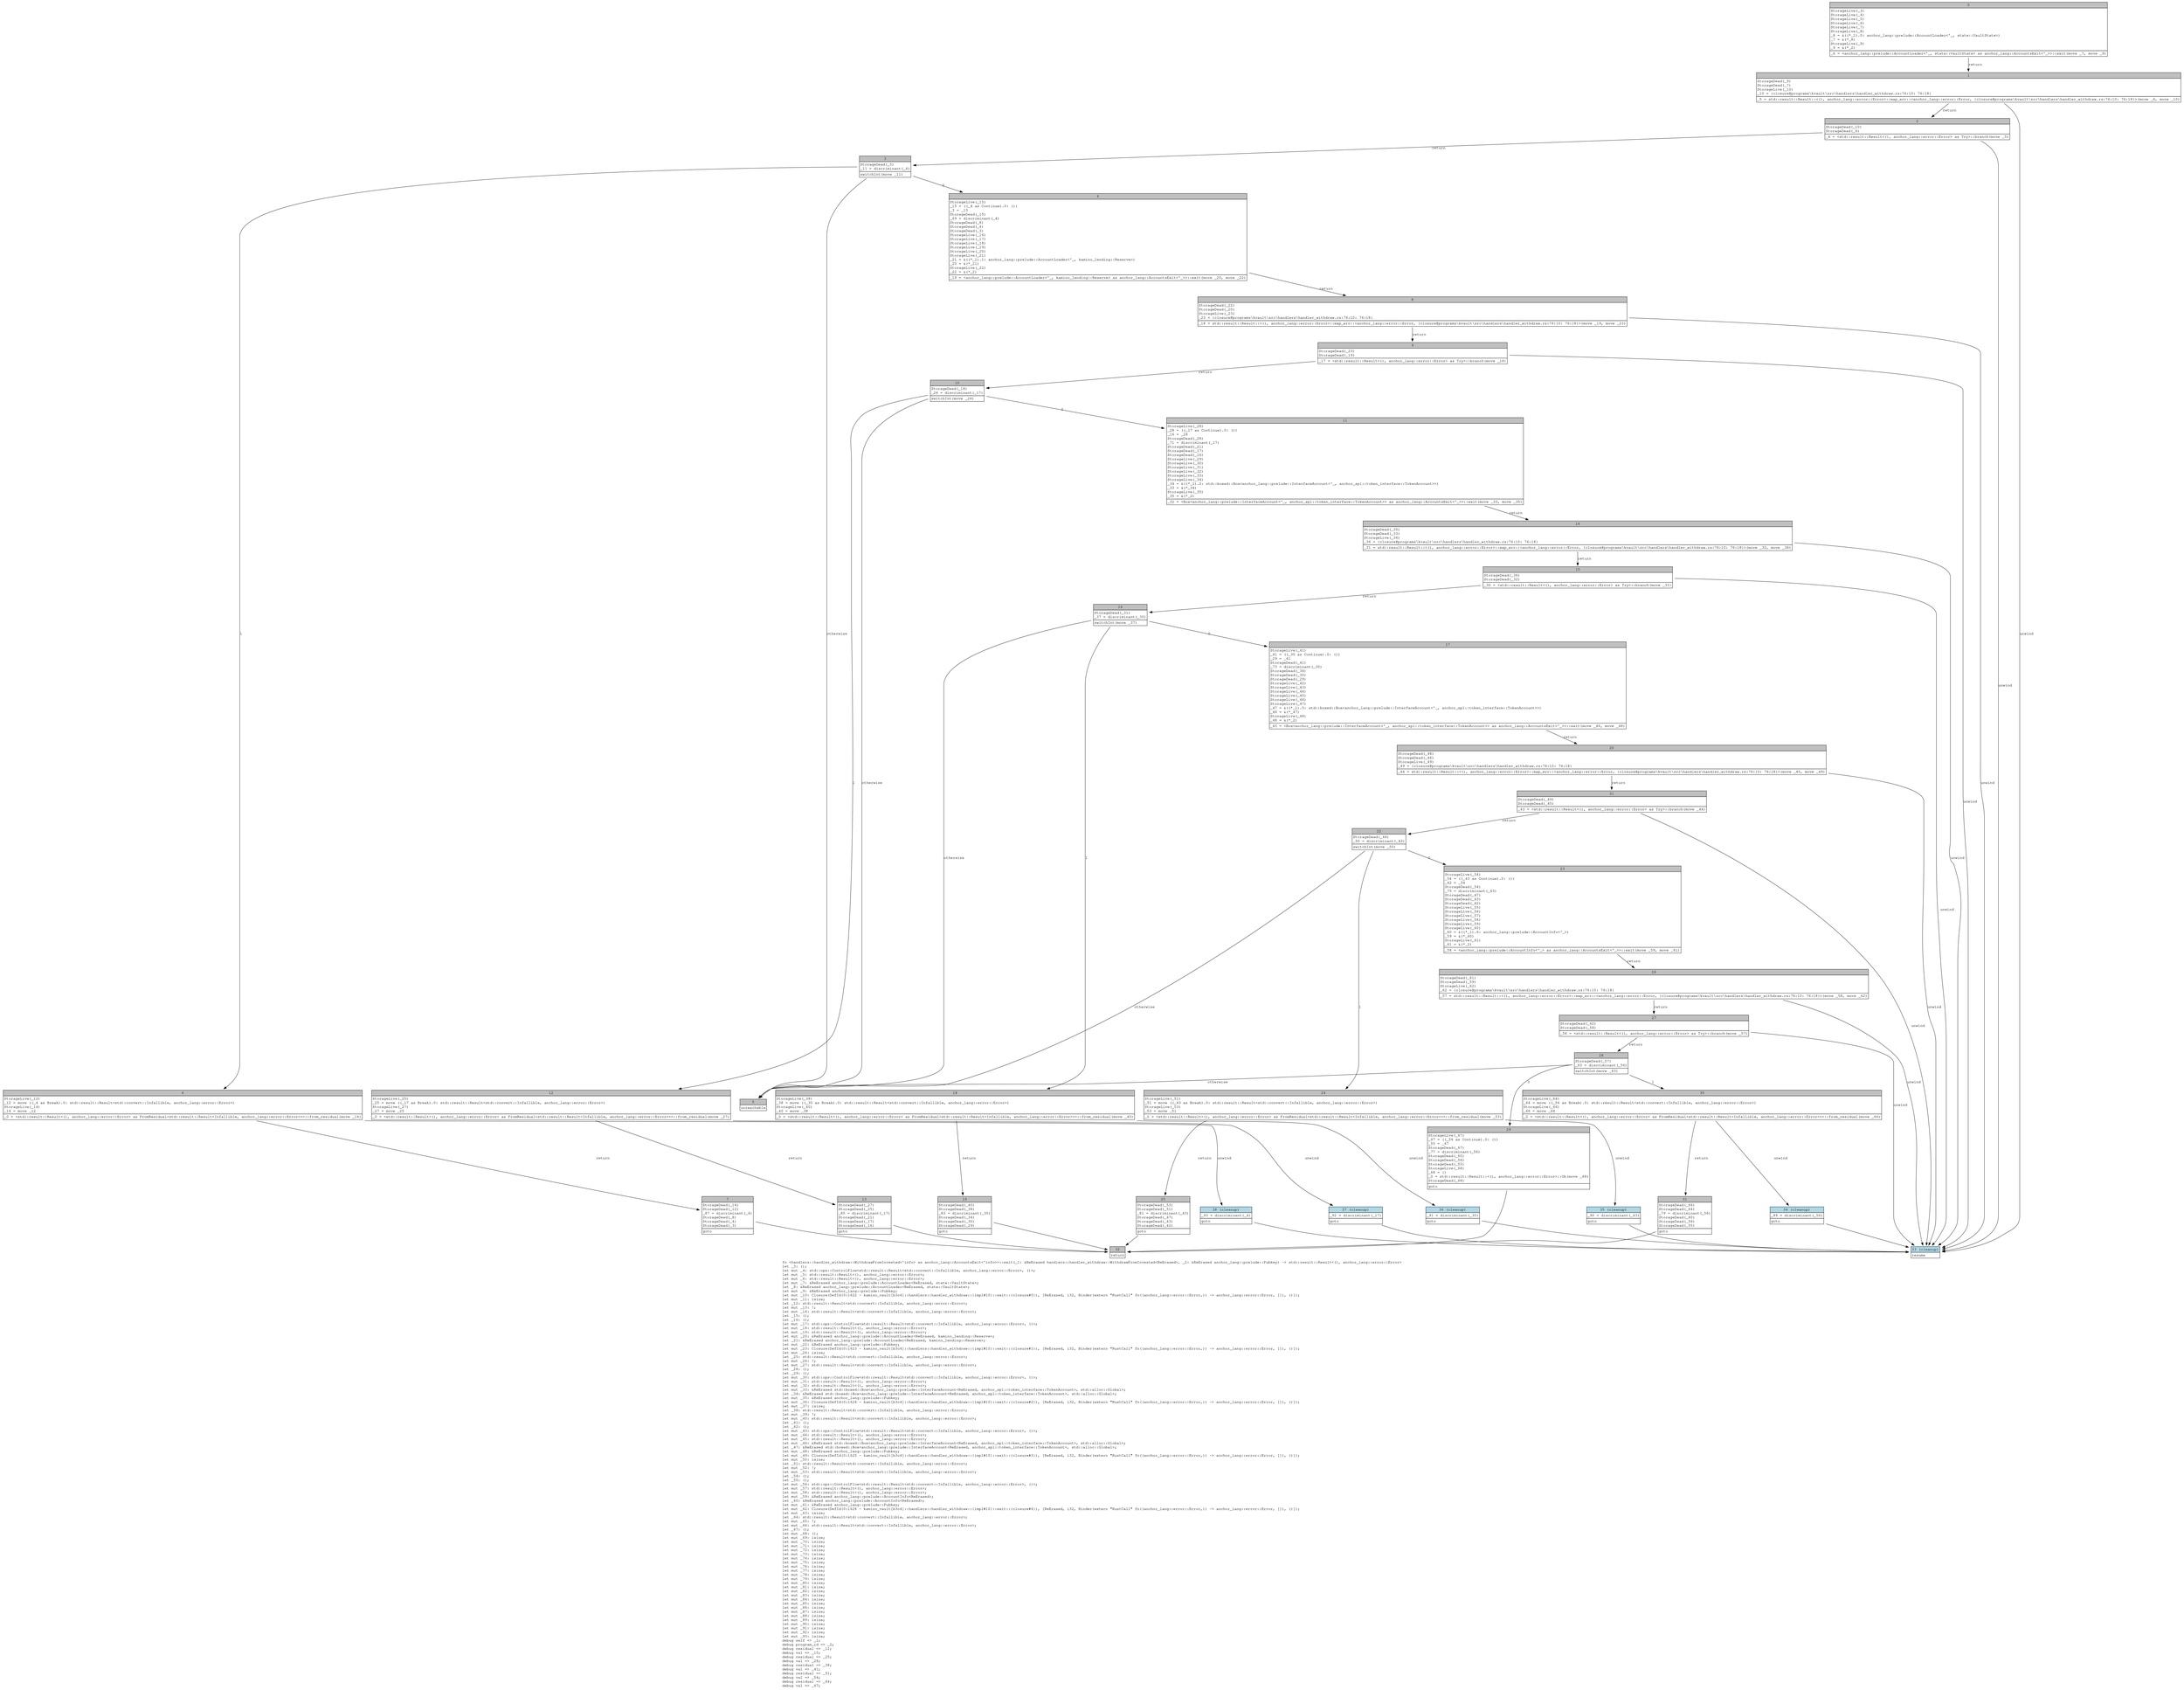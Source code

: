digraph Mir_0_1621 {
    graph [fontname="Courier, monospace"];
    node [fontname="Courier, monospace"];
    edge [fontname="Courier, monospace"];
    label=<fn &lt;handlers::handler_withdraw::WithdrawFromInvested&lt;'info&gt; as anchor_lang::AccountsExit&lt;'info&gt;&gt;::exit(_1: &amp;ReErased handlers::handler_withdraw::WithdrawFromInvested&lt;ReErased&gt;, _2: &amp;ReErased anchor_lang::prelude::Pubkey) -&gt; std::result::Result&lt;(), anchor_lang::error::Error&gt;<br align="left"/>let _3: ();<br align="left"/>let mut _4: std::ops::ControlFlow&lt;std::result::Result&lt;std::convert::Infallible, anchor_lang::error::Error&gt;, ()&gt;;<br align="left"/>let mut _5: std::result::Result&lt;(), anchor_lang::error::Error&gt;;<br align="left"/>let mut _6: std::result::Result&lt;(), anchor_lang::error::Error&gt;;<br align="left"/>let mut _7: &amp;ReErased anchor_lang::prelude::AccountLoader&lt;ReErased, state::VaultState&gt;;<br align="left"/>let _8: &amp;ReErased anchor_lang::prelude::AccountLoader&lt;ReErased, state::VaultState&gt;;<br align="left"/>let mut _9: &amp;ReErased anchor_lang::prelude::Pubkey;<br align="left"/>let mut _10: Closure(DefId(0:1622 ~ kamino_vault[b3c4]::handlers::handler_withdraw::{impl#10}::exit::{closure#0}), [ReErased, i32, Binder(extern &quot;RustCall&quot; fn((anchor_lang::error::Error,)) -&gt; anchor_lang::error::Error, []), ()]);<br align="left"/>let mut _11: isize;<br align="left"/>let _12: std::result::Result&lt;std::convert::Infallible, anchor_lang::error::Error&gt;;<br align="left"/>let mut _13: !;<br align="left"/>let mut _14: std::result::Result&lt;std::convert::Infallible, anchor_lang::error::Error&gt;;<br align="left"/>let _15: ();<br align="left"/>let _16: ();<br align="left"/>let mut _17: std::ops::ControlFlow&lt;std::result::Result&lt;std::convert::Infallible, anchor_lang::error::Error&gt;, ()&gt;;<br align="left"/>let mut _18: std::result::Result&lt;(), anchor_lang::error::Error&gt;;<br align="left"/>let mut _19: std::result::Result&lt;(), anchor_lang::error::Error&gt;;<br align="left"/>let mut _20: &amp;ReErased anchor_lang::prelude::AccountLoader&lt;ReErased, kamino_lending::Reserve&gt;;<br align="left"/>let _21: &amp;ReErased anchor_lang::prelude::AccountLoader&lt;ReErased, kamino_lending::Reserve&gt;;<br align="left"/>let mut _22: &amp;ReErased anchor_lang::prelude::Pubkey;<br align="left"/>let mut _23: Closure(DefId(0:1623 ~ kamino_vault[b3c4]::handlers::handler_withdraw::{impl#10}::exit::{closure#1}), [ReErased, i32, Binder(extern &quot;RustCall&quot; fn((anchor_lang::error::Error,)) -&gt; anchor_lang::error::Error, []), ()]);<br align="left"/>let mut _24: isize;<br align="left"/>let _25: std::result::Result&lt;std::convert::Infallible, anchor_lang::error::Error&gt;;<br align="left"/>let mut _26: !;<br align="left"/>let mut _27: std::result::Result&lt;std::convert::Infallible, anchor_lang::error::Error&gt;;<br align="left"/>let _28: ();<br align="left"/>let _29: ();<br align="left"/>let mut _30: std::ops::ControlFlow&lt;std::result::Result&lt;std::convert::Infallible, anchor_lang::error::Error&gt;, ()&gt;;<br align="left"/>let mut _31: std::result::Result&lt;(), anchor_lang::error::Error&gt;;<br align="left"/>let mut _32: std::result::Result&lt;(), anchor_lang::error::Error&gt;;<br align="left"/>let mut _33: &amp;ReErased std::boxed::Box&lt;anchor_lang::prelude::InterfaceAccount&lt;ReErased, anchor_spl::token_interface::TokenAccount&gt;, std::alloc::Global&gt;;<br align="left"/>let _34: &amp;ReErased std::boxed::Box&lt;anchor_lang::prelude::InterfaceAccount&lt;ReErased, anchor_spl::token_interface::TokenAccount&gt;, std::alloc::Global&gt;;<br align="left"/>let mut _35: &amp;ReErased anchor_lang::prelude::Pubkey;<br align="left"/>let mut _36: Closure(DefId(0:1624 ~ kamino_vault[b3c4]::handlers::handler_withdraw::{impl#10}::exit::{closure#2}), [ReErased, i32, Binder(extern &quot;RustCall&quot; fn((anchor_lang::error::Error,)) -&gt; anchor_lang::error::Error, []), ()]);<br align="left"/>let mut _37: isize;<br align="left"/>let _38: std::result::Result&lt;std::convert::Infallible, anchor_lang::error::Error&gt;;<br align="left"/>let mut _39: !;<br align="left"/>let mut _40: std::result::Result&lt;std::convert::Infallible, anchor_lang::error::Error&gt;;<br align="left"/>let _41: ();<br align="left"/>let _42: ();<br align="left"/>let mut _43: std::ops::ControlFlow&lt;std::result::Result&lt;std::convert::Infallible, anchor_lang::error::Error&gt;, ()&gt;;<br align="left"/>let mut _44: std::result::Result&lt;(), anchor_lang::error::Error&gt;;<br align="left"/>let mut _45: std::result::Result&lt;(), anchor_lang::error::Error&gt;;<br align="left"/>let mut _46: &amp;ReErased std::boxed::Box&lt;anchor_lang::prelude::InterfaceAccount&lt;ReErased, anchor_spl::token_interface::TokenAccount&gt;, std::alloc::Global&gt;;<br align="left"/>let _47: &amp;ReErased std::boxed::Box&lt;anchor_lang::prelude::InterfaceAccount&lt;ReErased, anchor_spl::token_interface::TokenAccount&gt;, std::alloc::Global&gt;;<br align="left"/>let mut _48: &amp;ReErased anchor_lang::prelude::Pubkey;<br align="left"/>let mut _49: Closure(DefId(0:1625 ~ kamino_vault[b3c4]::handlers::handler_withdraw::{impl#10}::exit::{closure#3}), [ReErased, i32, Binder(extern &quot;RustCall&quot; fn((anchor_lang::error::Error,)) -&gt; anchor_lang::error::Error, []), ()]);<br align="left"/>let mut _50: isize;<br align="left"/>let _51: std::result::Result&lt;std::convert::Infallible, anchor_lang::error::Error&gt;;<br align="left"/>let mut _52: !;<br align="left"/>let mut _53: std::result::Result&lt;std::convert::Infallible, anchor_lang::error::Error&gt;;<br align="left"/>let _54: ();<br align="left"/>let _55: ();<br align="left"/>let mut _56: std::ops::ControlFlow&lt;std::result::Result&lt;std::convert::Infallible, anchor_lang::error::Error&gt;, ()&gt;;<br align="left"/>let mut _57: std::result::Result&lt;(), anchor_lang::error::Error&gt;;<br align="left"/>let mut _58: std::result::Result&lt;(), anchor_lang::error::Error&gt;;<br align="left"/>let mut _59: &amp;ReErased anchor_lang::prelude::AccountInfo&lt;ReErased&gt;;<br align="left"/>let _60: &amp;ReErased anchor_lang::prelude::AccountInfo&lt;ReErased&gt;;<br align="left"/>let mut _61: &amp;ReErased anchor_lang::prelude::Pubkey;<br align="left"/>let mut _62: Closure(DefId(0:1626 ~ kamino_vault[b3c4]::handlers::handler_withdraw::{impl#10}::exit::{closure#4}), [ReErased, i32, Binder(extern &quot;RustCall&quot; fn((anchor_lang::error::Error,)) -&gt; anchor_lang::error::Error, []), ()]);<br align="left"/>let mut _63: isize;<br align="left"/>let _64: std::result::Result&lt;std::convert::Infallible, anchor_lang::error::Error&gt;;<br align="left"/>let mut _65: !;<br align="left"/>let mut _66: std::result::Result&lt;std::convert::Infallible, anchor_lang::error::Error&gt;;<br align="left"/>let _67: ();<br align="left"/>let mut _68: ();<br align="left"/>let mut _69: isize;<br align="left"/>let mut _70: isize;<br align="left"/>let mut _71: isize;<br align="left"/>let mut _72: isize;<br align="left"/>let mut _73: isize;<br align="left"/>let mut _74: isize;<br align="left"/>let mut _75: isize;<br align="left"/>let mut _76: isize;<br align="left"/>let mut _77: isize;<br align="left"/>let mut _78: isize;<br align="left"/>let mut _79: isize;<br align="left"/>let mut _80: isize;<br align="left"/>let mut _81: isize;<br align="left"/>let mut _82: isize;<br align="left"/>let mut _83: isize;<br align="left"/>let mut _84: isize;<br align="left"/>let mut _85: isize;<br align="left"/>let mut _86: isize;<br align="left"/>let mut _87: isize;<br align="left"/>let mut _88: isize;<br align="left"/>let mut _89: isize;<br align="left"/>let mut _90: isize;<br align="left"/>let mut _91: isize;<br align="left"/>let mut _92: isize;<br align="left"/>let mut _93: isize;<br align="left"/>debug self =&gt; _1;<br align="left"/>debug program_id =&gt; _2;<br align="left"/>debug residual =&gt; _12;<br align="left"/>debug val =&gt; _15;<br align="left"/>debug residual =&gt; _25;<br align="left"/>debug val =&gt; _28;<br align="left"/>debug residual =&gt; _38;<br align="left"/>debug val =&gt; _41;<br align="left"/>debug residual =&gt; _51;<br align="left"/>debug val =&gt; _54;<br align="left"/>debug residual =&gt; _64;<br align="left"/>debug val =&gt; _67;<br align="left"/>>;
    bb0__0_1621 [shape="none", label=<<table border="0" cellborder="1" cellspacing="0"><tr><td bgcolor="gray" align="center" colspan="1">0</td></tr><tr><td align="left" balign="left">StorageLive(_3)<br/>StorageLive(_4)<br/>StorageLive(_5)<br/>StorageLive(_6)<br/>StorageLive(_7)<br/>StorageLive(_8)<br/>_8 = &amp;((*_1).0: anchor_lang::prelude::AccountLoader&lt;'_, state::VaultState&gt;)<br/>_7 = &amp;(*_8)<br/>StorageLive(_9)<br/>_9 = &amp;(*_2)<br/></td></tr><tr><td align="left">_6 = &lt;anchor_lang::prelude::AccountLoader&lt;'_, state::VaultState&gt; as anchor_lang::AccountsExit&lt;'_&gt;&gt;::exit(move _7, move _9)</td></tr></table>>];
    bb1__0_1621 [shape="none", label=<<table border="0" cellborder="1" cellspacing="0"><tr><td bgcolor="gray" align="center" colspan="1">1</td></tr><tr><td align="left" balign="left">StorageDead(_9)<br/>StorageDead(_7)<br/>StorageLive(_10)<br/>_10 = {closure@programs\kvault\src\handlers\handler_withdraw.rs:76:10: 76:18}<br/></td></tr><tr><td align="left">_5 = std::result::Result::&lt;(), anchor_lang::error::Error&gt;::map_err::&lt;anchor_lang::error::Error, {closure@programs\kvault\src\handlers\handler_withdraw.rs:76:10: 76:18}&gt;(move _6, move _10)</td></tr></table>>];
    bb2__0_1621 [shape="none", label=<<table border="0" cellborder="1" cellspacing="0"><tr><td bgcolor="gray" align="center" colspan="1">2</td></tr><tr><td align="left" balign="left">StorageDead(_10)<br/>StorageDead(_6)<br/></td></tr><tr><td align="left">_4 = &lt;std::result::Result&lt;(), anchor_lang::error::Error&gt; as Try&gt;::branch(move _5)</td></tr></table>>];
    bb3__0_1621 [shape="none", label=<<table border="0" cellborder="1" cellspacing="0"><tr><td bgcolor="gray" align="center" colspan="1">3</td></tr><tr><td align="left" balign="left">StorageDead(_5)<br/>_11 = discriminant(_4)<br/></td></tr><tr><td align="left">switchInt(move _11)</td></tr></table>>];
    bb4__0_1621 [shape="none", label=<<table border="0" cellborder="1" cellspacing="0"><tr><td bgcolor="gray" align="center" colspan="1">4</td></tr><tr><td align="left" balign="left">StorageLive(_15)<br/>_15 = ((_4 as Continue).0: ())<br/>_3 = _15<br/>StorageDead(_15)<br/>_69 = discriminant(_4)<br/>StorageDead(_8)<br/>StorageDead(_4)<br/>StorageDead(_3)<br/>StorageLive(_16)<br/>StorageLive(_17)<br/>StorageLive(_18)<br/>StorageLive(_19)<br/>StorageLive(_20)<br/>StorageLive(_21)<br/>_21 = &amp;((*_1).1: anchor_lang::prelude::AccountLoader&lt;'_, kamino_lending::Reserve&gt;)<br/>_20 = &amp;(*_21)<br/>StorageLive(_22)<br/>_22 = &amp;(*_2)<br/></td></tr><tr><td align="left">_19 = &lt;anchor_lang::prelude::AccountLoader&lt;'_, kamino_lending::Reserve&gt; as anchor_lang::AccountsExit&lt;'_&gt;&gt;::exit(move _20, move _22)</td></tr></table>>];
    bb5__0_1621 [shape="none", label=<<table border="0" cellborder="1" cellspacing="0"><tr><td bgcolor="gray" align="center" colspan="1">5</td></tr><tr><td align="left">unreachable</td></tr></table>>];
    bb6__0_1621 [shape="none", label=<<table border="0" cellborder="1" cellspacing="0"><tr><td bgcolor="gray" align="center" colspan="1">6</td></tr><tr><td align="left" balign="left">StorageLive(_12)<br/>_12 = move ((_4 as Break).0: std::result::Result&lt;std::convert::Infallible, anchor_lang::error::Error&gt;)<br/>StorageLive(_14)<br/>_14 = move _12<br/></td></tr><tr><td align="left">_0 = &lt;std::result::Result&lt;(), anchor_lang::error::Error&gt; as FromResidual&lt;std::result::Result&lt;Infallible, anchor_lang::error::Error&gt;&gt;&gt;::from_residual(move _14)</td></tr></table>>];
    bb7__0_1621 [shape="none", label=<<table border="0" cellborder="1" cellspacing="0"><tr><td bgcolor="gray" align="center" colspan="1">7</td></tr><tr><td align="left" balign="left">StorageDead(_14)<br/>StorageDead(_12)<br/>_87 = discriminant(_4)<br/>StorageDead(_8)<br/>StorageDead(_4)<br/>StorageDead(_3)<br/></td></tr><tr><td align="left">goto</td></tr></table>>];
    bb8__0_1621 [shape="none", label=<<table border="0" cellborder="1" cellspacing="0"><tr><td bgcolor="gray" align="center" colspan="1">8</td></tr><tr><td align="left" balign="left">StorageDead(_22)<br/>StorageDead(_20)<br/>StorageLive(_23)<br/>_23 = {closure@programs\kvault\src\handlers\handler_withdraw.rs:76:10: 76:18}<br/></td></tr><tr><td align="left">_18 = std::result::Result::&lt;(), anchor_lang::error::Error&gt;::map_err::&lt;anchor_lang::error::Error, {closure@programs\kvault\src\handlers\handler_withdraw.rs:76:10: 76:18}&gt;(move _19, move _23)</td></tr></table>>];
    bb9__0_1621 [shape="none", label=<<table border="0" cellborder="1" cellspacing="0"><tr><td bgcolor="gray" align="center" colspan="1">9</td></tr><tr><td align="left" balign="left">StorageDead(_23)<br/>StorageDead(_19)<br/></td></tr><tr><td align="left">_17 = &lt;std::result::Result&lt;(), anchor_lang::error::Error&gt; as Try&gt;::branch(move _18)</td></tr></table>>];
    bb10__0_1621 [shape="none", label=<<table border="0" cellborder="1" cellspacing="0"><tr><td bgcolor="gray" align="center" colspan="1">10</td></tr><tr><td align="left" balign="left">StorageDead(_18)<br/>_24 = discriminant(_17)<br/></td></tr><tr><td align="left">switchInt(move _24)</td></tr></table>>];
    bb11__0_1621 [shape="none", label=<<table border="0" cellborder="1" cellspacing="0"><tr><td bgcolor="gray" align="center" colspan="1">11</td></tr><tr><td align="left" balign="left">StorageLive(_28)<br/>_28 = ((_17 as Continue).0: ())<br/>_16 = _28<br/>StorageDead(_28)<br/>_71 = discriminant(_17)<br/>StorageDead(_21)<br/>StorageDead(_17)<br/>StorageDead(_16)<br/>StorageLive(_29)<br/>StorageLive(_30)<br/>StorageLive(_31)<br/>StorageLive(_32)<br/>StorageLive(_33)<br/>StorageLive(_34)<br/>_34 = &amp;((*_1).2: std::boxed::Box&lt;anchor_lang::prelude::InterfaceAccount&lt;'_, anchor_spl::token_interface::TokenAccount&gt;&gt;)<br/>_33 = &amp;(*_34)<br/>StorageLive(_35)<br/>_35 = &amp;(*_2)<br/></td></tr><tr><td align="left">_32 = &lt;Box&lt;anchor_lang::prelude::InterfaceAccount&lt;'_, anchor_spl::token_interface::TokenAccount&gt;&gt; as anchor_lang::AccountsExit&lt;'_&gt;&gt;::exit(move _33, move _35)</td></tr></table>>];
    bb12__0_1621 [shape="none", label=<<table border="0" cellborder="1" cellspacing="0"><tr><td bgcolor="gray" align="center" colspan="1">12</td></tr><tr><td align="left" balign="left">StorageLive(_25)<br/>_25 = move ((_17 as Break).0: std::result::Result&lt;std::convert::Infallible, anchor_lang::error::Error&gt;)<br/>StorageLive(_27)<br/>_27 = move _25<br/></td></tr><tr><td align="left">_0 = &lt;std::result::Result&lt;(), anchor_lang::error::Error&gt; as FromResidual&lt;std::result::Result&lt;Infallible, anchor_lang::error::Error&gt;&gt;&gt;::from_residual(move _27)</td></tr></table>>];
    bb13__0_1621 [shape="none", label=<<table border="0" cellborder="1" cellspacing="0"><tr><td bgcolor="gray" align="center" colspan="1">13</td></tr><tr><td align="left" balign="left">StorageDead(_27)<br/>StorageDead(_25)<br/>_85 = discriminant(_17)<br/>StorageDead(_21)<br/>StorageDead(_17)<br/>StorageDead(_16)<br/></td></tr><tr><td align="left">goto</td></tr></table>>];
    bb14__0_1621 [shape="none", label=<<table border="0" cellborder="1" cellspacing="0"><tr><td bgcolor="gray" align="center" colspan="1">14</td></tr><tr><td align="left" balign="left">StorageDead(_35)<br/>StorageDead(_33)<br/>StorageLive(_36)<br/>_36 = {closure@programs\kvault\src\handlers\handler_withdraw.rs:76:10: 76:18}<br/></td></tr><tr><td align="left">_31 = std::result::Result::&lt;(), anchor_lang::error::Error&gt;::map_err::&lt;anchor_lang::error::Error, {closure@programs\kvault\src\handlers\handler_withdraw.rs:76:10: 76:18}&gt;(move _32, move _36)</td></tr></table>>];
    bb15__0_1621 [shape="none", label=<<table border="0" cellborder="1" cellspacing="0"><tr><td bgcolor="gray" align="center" colspan="1">15</td></tr><tr><td align="left" balign="left">StorageDead(_36)<br/>StorageDead(_32)<br/></td></tr><tr><td align="left">_30 = &lt;std::result::Result&lt;(), anchor_lang::error::Error&gt; as Try&gt;::branch(move _31)</td></tr></table>>];
    bb16__0_1621 [shape="none", label=<<table border="0" cellborder="1" cellspacing="0"><tr><td bgcolor="gray" align="center" colspan="1">16</td></tr><tr><td align="left" balign="left">StorageDead(_31)<br/>_37 = discriminant(_30)<br/></td></tr><tr><td align="left">switchInt(move _37)</td></tr></table>>];
    bb17__0_1621 [shape="none", label=<<table border="0" cellborder="1" cellspacing="0"><tr><td bgcolor="gray" align="center" colspan="1">17</td></tr><tr><td align="left" balign="left">StorageLive(_41)<br/>_41 = ((_30 as Continue).0: ())<br/>_29 = _41<br/>StorageDead(_41)<br/>_73 = discriminant(_30)<br/>StorageDead(_34)<br/>StorageDead(_30)<br/>StorageDead(_29)<br/>StorageLive(_42)<br/>StorageLive(_43)<br/>StorageLive(_44)<br/>StorageLive(_45)<br/>StorageLive(_46)<br/>StorageLive(_47)<br/>_47 = &amp;((*_1).5: std::boxed::Box&lt;anchor_lang::prelude::InterfaceAccount&lt;'_, anchor_spl::token_interface::TokenAccount&gt;&gt;)<br/>_46 = &amp;(*_47)<br/>StorageLive(_48)<br/>_48 = &amp;(*_2)<br/></td></tr><tr><td align="left">_45 = &lt;Box&lt;anchor_lang::prelude::InterfaceAccount&lt;'_, anchor_spl::token_interface::TokenAccount&gt;&gt; as anchor_lang::AccountsExit&lt;'_&gt;&gt;::exit(move _46, move _48)</td></tr></table>>];
    bb18__0_1621 [shape="none", label=<<table border="0" cellborder="1" cellspacing="0"><tr><td bgcolor="gray" align="center" colspan="1">18</td></tr><tr><td align="left" balign="left">StorageLive(_38)<br/>_38 = move ((_30 as Break).0: std::result::Result&lt;std::convert::Infallible, anchor_lang::error::Error&gt;)<br/>StorageLive(_40)<br/>_40 = move _38<br/></td></tr><tr><td align="left">_0 = &lt;std::result::Result&lt;(), anchor_lang::error::Error&gt; as FromResidual&lt;std::result::Result&lt;Infallible, anchor_lang::error::Error&gt;&gt;&gt;::from_residual(move _40)</td></tr></table>>];
    bb19__0_1621 [shape="none", label=<<table border="0" cellborder="1" cellspacing="0"><tr><td bgcolor="gray" align="center" colspan="1">19</td></tr><tr><td align="left" balign="left">StorageDead(_40)<br/>StorageDead(_38)<br/>_83 = discriminant(_30)<br/>StorageDead(_34)<br/>StorageDead(_30)<br/>StorageDead(_29)<br/></td></tr><tr><td align="left">goto</td></tr></table>>];
    bb20__0_1621 [shape="none", label=<<table border="0" cellborder="1" cellspacing="0"><tr><td bgcolor="gray" align="center" colspan="1">20</td></tr><tr><td align="left" balign="left">StorageDead(_48)<br/>StorageDead(_46)<br/>StorageLive(_49)<br/>_49 = {closure@programs\kvault\src\handlers\handler_withdraw.rs:76:10: 76:18}<br/></td></tr><tr><td align="left">_44 = std::result::Result::&lt;(), anchor_lang::error::Error&gt;::map_err::&lt;anchor_lang::error::Error, {closure@programs\kvault\src\handlers\handler_withdraw.rs:76:10: 76:18}&gt;(move _45, move _49)</td></tr></table>>];
    bb21__0_1621 [shape="none", label=<<table border="0" cellborder="1" cellspacing="0"><tr><td bgcolor="gray" align="center" colspan="1">21</td></tr><tr><td align="left" balign="left">StorageDead(_49)<br/>StorageDead(_45)<br/></td></tr><tr><td align="left">_43 = &lt;std::result::Result&lt;(), anchor_lang::error::Error&gt; as Try&gt;::branch(move _44)</td></tr></table>>];
    bb22__0_1621 [shape="none", label=<<table border="0" cellborder="1" cellspacing="0"><tr><td bgcolor="gray" align="center" colspan="1">22</td></tr><tr><td align="left" balign="left">StorageDead(_44)<br/>_50 = discriminant(_43)<br/></td></tr><tr><td align="left">switchInt(move _50)</td></tr></table>>];
    bb23__0_1621 [shape="none", label=<<table border="0" cellborder="1" cellspacing="0"><tr><td bgcolor="gray" align="center" colspan="1">23</td></tr><tr><td align="left" balign="left">StorageLive(_54)<br/>_54 = ((_43 as Continue).0: ())<br/>_42 = _54<br/>StorageDead(_54)<br/>_75 = discriminant(_43)<br/>StorageDead(_47)<br/>StorageDead(_43)<br/>StorageDead(_42)<br/>StorageLive(_55)<br/>StorageLive(_56)<br/>StorageLive(_57)<br/>StorageLive(_58)<br/>StorageLive(_59)<br/>StorageLive(_60)<br/>_60 = &amp;((*_1).6: anchor_lang::prelude::AccountInfo&lt;'_&gt;)<br/>_59 = &amp;(*_60)<br/>StorageLive(_61)<br/>_61 = &amp;(*_2)<br/></td></tr><tr><td align="left">_58 = &lt;anchor_lang::prelude::AccountInfo&lt;'_&gt; as anchor_lang::AccountsExit&lt;'_&gt;&gt;::exit(move _59, move _61)</td></tr></table>>];
    bb24__0_1621 [shape="none", label=<<table border="0" cellborder="1" cellspacing="0"><tr><td bgcolor="gray" align="center" colspan="1">24</td></tr><tr><td align="left" balign="left">StorageLive(_51)<br/>_51 = move ((_43 as Break).0: std::result::Result&lt;std::convert::Infallible, anchor_lang::error::Error&gt;)<br/>StorageLive(_53)<br/>_53 = move _51<br/></td></tr><tr><td align="left">_0 = &lt;std::result::Result&lt;(), anchor_lang::error::Error&gt; as FromResidual&lt;std::result::Result&lt;Infallible, anchor_lang::error::Error&gt;&gt;&gt;::from_residual(move _53)</td></tr></table>>];
    bb25__0_1621 [shape="none", label=<<table border="0" cellborder="1" cellspacing="0"><tr><td bgcolor="gray" align="center" colspan="1">25</td></tr><tr><td align="left" balign="left">StorageDead(_53)<br/>StorageDead(_51)<br/>_81 = discriminant(_43)<br/>StorageDead(_47)<br/>StorageDead(_43)<br/>StorageDead(_42)<br/></td></tr><tr><td align="left">goto</td></tr></table>>];
    bb26__0_1621 [shape="none", label=<<table border="0" cellborder="1" cellspacing="0"><tr><td bgcolor="gray" align="center" colspan="1">26</td></tr><tr><td align="left" balign="left">StorageDead(_61)<br/>StorageDead(_59)<br/>StorageLive(_62)<br/>_62 = {closure@programs\kvault\src\handlers\handler_withdraw.rs:76:10: 76:18}<br/></td></tr><tr><td align="left">_57 = std::result::Result::&lt;(), anchor_lang::error::Error&gt;::map_err::&lt;anchor_lang::error::Error, {closure@programs\kvault\src\handlers\handler_withdraw.rs:76:10: 76:18}&gt;(move _58, move _62)</td></tr></table>>];
    bb27__0_1621 [shape="none", label=<<table border="0" cellborder="1" cellspacing="0"><tr><td bgcolor="gray" align="center" colspan="1">27</td></tr><tr><td align="left" balign="left">StorageDead(_62)<br/>StorageDead(_58)<br/></td></tr><tr><td align="left">_56 = &lt;std::result::Result&lt;(), anchor_lang::error::Error&gt; as Try&gt;::branch(move _57)</td></tr></table>>];
    bb28__0_1621 [shape="none", label=<<table border="0" cellborder="1" cellspacing="0"><tr><td bgcolor="gray" align="center" colspan="1">28</td></tr><tr><td align="left" balign="left">StorageDead(_57)<br/>_63 = discriminant(_56)<br/></td></tr><tr><td align="left">switchInt(move _63)</td></tr></table>>];
    bb29__0_1621 [shape="none", label=<<table border="0" cellborder="1" cellspacing="0"><tr><td bgcolor="gray" align="center" colspan="1">29</td></tr><tr><td align="left" balign="left">StorageLive(_67)<br/>_67 = ((_56 as Continue).0: ())<br/>_55 = _67<br/>StorageDead(_67)<br/>_77 = discriminant(_56)<br/>StorageDead(_60)<br/>StorageDead(_56)<br/>StorageDead(_55)<br/>StorageLive(_68)<br/>_68 = ()<br/>_0 = std::result::Result::&lt;(), anchor_lang::error::Error&gt;::Ok(move _68)<br/>StorageDead(_68)<br/></td></tr><tr><td align="left">goto</td></tr></table>>];
    bb30__0_1621 [shape="none", label=<<table border="0" cellborder="1" cellspacing="0"><tr><td bgcolor="gray" align="center" colspan="1">30</td></tr><tr><td align="left" balign="left">StorageLive(_64)<br/>_64 = move ((_56 as Break).0: std::result::Result&lt;std::convert::Infallible, anchor_lang::error::Error&gt;)<br/>StorageLive(_66)<br/>_66 = move _64<br/></td></tr><tr><td align="left">_0 = &lt;std::result::Result&lt;(), anchor_lang::error::Error&gt; as FromResidual&lt;std::result::Result&lt;Infallible, anchor_lang::error::Error&gt;&gt;&gt;::from_residual(move _66)</td></tr></table>>];
    bb31__0_1621 [shape="none", label=<<table border="0" cellborder="1" cellspacing="0"><tr><td bgcolor="gray" align="center" colspan="1">31</td></tr><tr><td align="left" balign="left">StorageDead(_66)<br/>StorageDead(_64)<br/>_79 = discriminant(_56)<br/>StorageDead(_60)<br/>StorageDead(_56)<br/>StorageDead(_55)<br/></td></tr><tr><td align="left">goto</td></tr></table>>];
    bb32__0_1621 [shape="none", label=<<table border="0" cellborder="1" cellspacing="0"><tr><td bgcolor="gray" align="center" colspan="1">32</td></tr><tr><td align="left">return</td></tr></table>>];
    bb33__0_1621 [shape="none", label=<<table border="0" cellborder="1" cellspacing="0"><tr><td bgcolor="lightblue" align="center" colspan="1">33 (cleanup)</td></tr><tr><td align="left">resume</td></tr></table>>];
    bb34__0_1621 [shape="none", label=<<table border="0" cellborder="1" cellspacing="0"><tr><td bgcolor="lightblue" align="center" colspan="1">34 (cleanup)</td></tr><tr><td align="left" balign="left">_89 = discriminant(_56)<br/></td></tr><tr><td align="left">goto</td></tr></table>>];
    bb35__0_1621 [shape="none", label=<<table border="0" cellborder="1" cellspacing="0"><tr><td bgcolor="lightblue" align="center" colspan="1">35 (cleanup)</td></tr><tr><td align="left" balign="left">_90 = discriminant(_43)<br/></td></tr><tr><td align="left">goto</td></tr></table>>];
    bb36__0_1621 [shape="none", label=<<table border="0" cellborder="1" cellspacing="0"><tr><td bgcolor="lightblue" align="center" colspan="1">36 (cleanup)</td></tr><tr><td align="left" balign="left">_91 = discriminant(_30)<br/></td></tr><tr><td align="left">goto</td></tr></table>>];
    bb37__0_1621 [shape="none", label=<<table border="0" cellborder="1" cellspacing="0"><tr><td bgcolor="lightblue" align="center" colspan="1">37 (cleanup)</td></tr><tr><td align="left" balign="left">_92 = discriminant(_17)<br/></td></tr><tr><td align="left">goto</td></tr></table>>];
    bb38__0_1621 [shape="none", label=<<table border="0" cellborder="1" cellspacing="0"><tr><td bgcolor="lightblue" align="center" colspan="1">38 (cleanup)</td></tr><tr><td align="left" balign="left">_93 = discriminant(_4)<br/></td></tr><tr><td align="left">goto</td></tr></table>>];
    bb0__0_1621 -> bb1__0_1621 [label="return"];
    bb1__0_1621 -> bb2__0_1621 [label="return"];
    bb1__0_1621 -> bb33__0_1621 [label="unwind"];
    bb2__0_1621 -> bb3__0_1621 [label="return"];
    bb2__0_1621 -> bb33__0_1621 [label="unwind"];
    bb3__0_1621 -> bb4__0_1621 [label="0"];
    bb3__0_1621 -> bb6__0_1621 [label="1"];
    bb3__0_1621 -> bb5__0_1621 [label="otherwise"];
    bb4__0_1621 -> bb8__0_1621 [label="return"];
    bb6__0_1621 -> bb7__0_1621 [label="return"];
    bb6__0_1621 -> bb38__0_1621 [label="unwind"];
    bb7__0_1621 -> bb32__0_1621 [label=""];
    bb8__0_1621 -> bb9__0_1621 [label="return"];
    bb8__0_1621 -> bb33__0_1621 [label="unwind"];
    bb9__0_1621 -> bb10__0_1621 [label="return"];
    bb9__0_1621 -> bb33__0_1621 [label="unwind"];
    bb10__0_1621 -> bb11__0_1621 [label="0"];
    bb10__0_1621 -> bb12__0_1621 [label="1"];
    bb10__0_1621 -> bb5__0_1621 [label="otherwise"];
    bb11__0_1621 -> bb14__0_1621 [label="return"];
    bb12__0_1621 -> bb13__0_1621 [label="return"];
    bb12__0_1621 -> bb37__0_1621 [label="unwind"];
    bb13__0_1621 -> bb32__0_1621 [label=""];
    bb14__0_1621 -> bb15__0_1621 [label="return"];
    bb14__0_1621 -> bb33__0_1621 [label="unwind"];
    bb15__0_1621 -> bb16__0_1621 [label="return"];
    bb15__0_1621 -> bb33__0_1621 [label="unwind"];
    bb16__0_1621 -> bb17__0_1621 [label="0"];
    bb16__0_1621 -> bb18__0_1621 [label="1"];
    bb16__0_1621 -> bb5__0_1621 [label="otherwise"];
    bb17__0_1621 -> bb20__0_1621 [label="return"];
    bb18__0_1621 -> bb19__0_1621 [label="return"];
    bb18__0_1621 -> bb36__0_1621 [label="unwind"];
    bb19__0_1621 -> bb32__0_1621 [label=""];
    bb20__0_1621 -> bb21__0_1621 [label="return"];
    bb20__0_1621 -> bb33__0_1621 [label="unwind"];
    bb21__0_1621 -> bb22__0_1621 [label="return"];
    bb21__0_1621 -> bb33__0_1621 [label="unwind"];
    bb22__0_1621 -> bb23__0_1621 [label="0"];
    bb22__0_1621 -> bb24__0_1621 [label="1"];
    bb22__0_1621 -> bb5__0_1621 [label="otherwise"];
    bb23__0_1621 -> bb26__0_1621 [label="return"];
    bb24__0_1621 -> bb25__0_1621 [label="return"];
    bb24__0_1621 -> bb35__0_1621 [label="unwind"];
    bb25__0_1621 -> bb32__0_1621 [label=""];
    bb26__0_1621 -> bb27__0_1621 [label="return"];
    bb26__0_1621 -> bb33__0_1621 [label="unwind"];
    bb27__0_1621 -> bb28__0_1621 [label="return"];
    bb27__0_1621 -> bb33__0_1621 [label="unwind"];
    bb28__0_1621 -> bb29__0_1621 [label="0"];
    bb28__0_1621 -> bb30__0_1621 [label="1"];
    bb28__0_1621 -> bb5__0_1621 [label="otherwise"];
    bb29__0_1621 -> bb32__0_1621 [label=""];
    bb30__0_1621 -> bb31__0_1621 [label="return"];
    bb30__0_1621 -> bb34__0_1621 [label="unwind"];
    bb31__0_1621 -> bb32__0_1621 [label=""];
    bb34__0_1621 -> bb33__0_1621 [label=""];
    bb35__0_1621 -> bb33__0_1621 [label=""];
    bb36__0_1621 -> bb33__0_1621 [label=""];
    bb37__0_1621 -> bb33__0_1621 [label=""];
    bb38__0_1621 -> bb33__0_1621 [label=""];
}
